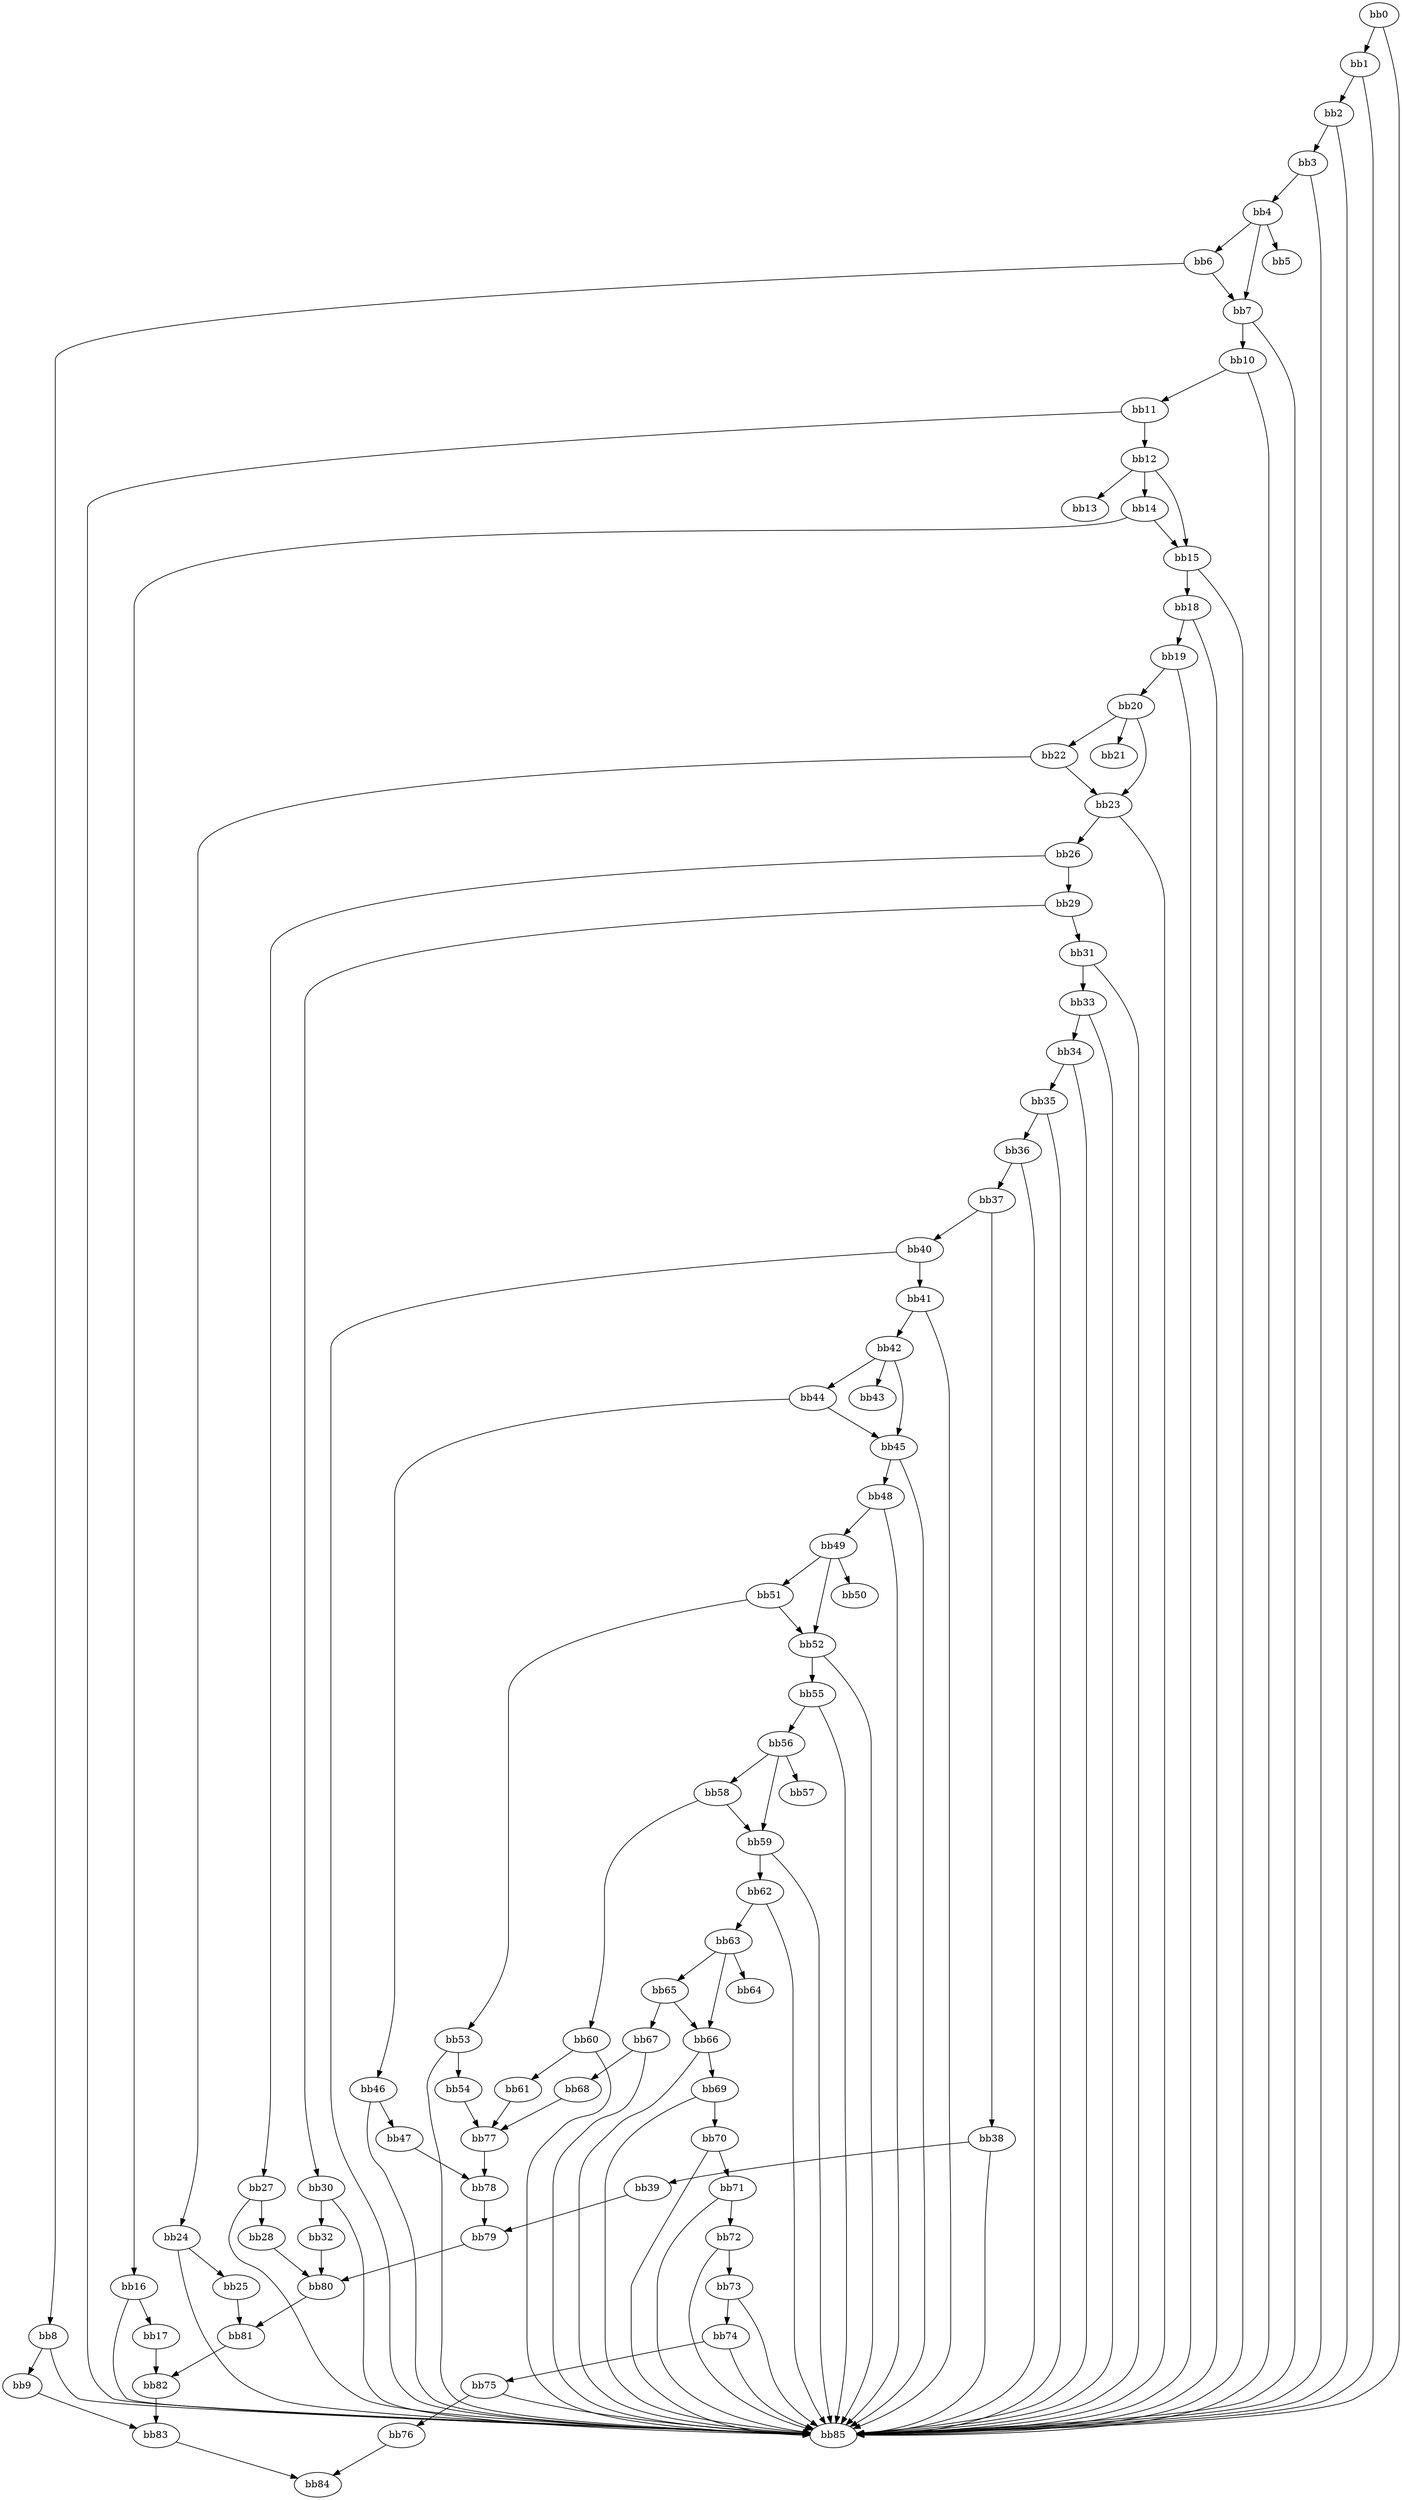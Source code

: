 digraph {
    0 [ label = "bb0\l" ]
    1 [ label = "bb1\l" ]
    2 [ label = "bb2\l" ]
    3 [ label = "bb3\l" ]
    4 [ label = "bb4\l" ]
    5 [ label = "bb5\l" ]
    6 [ label = "bb6\l" ]
    7 [ label = "bb7\l" ]
    8 [ label = "bb8\l" ]
    9 [ label = "bb9\l" ]
    10 [ label = "bb10\l" ]
    11 [ label = "bb11\l" ]
    12 [ label = "bb12\l" ]
    13 [ label = "bb13\l" ]
    14 [ label = "bb14\l" ]
    15 [ label = "bb15\l" ]
    16 [ label = "bb16\l" ]
    17 [ label = "bb17\l" ]
    18 [ label = "bb18\l" ]
    19 [ label = "bb19\l" ]
    20 [ label = "bb20\l" ]
    21 [ label = "bb21\l" ]
    22 [ label = "bb22\l" ]
    23 [ label = "bb23\l" ]
    24 [ label = "bb24\l" ]
    25 [ label = "bb25\l" ]
    26 [ label = "bb26\l" ]
    27 [ label = "bb27\l" ]
    28 [ label = "bb28\l" ]
    29 [ label = "bb29\l" ]
    30 [ label = "bb30\l" ]
    31 [ label = "bb31\l" ]
    32 [ label = "bb32\l" ]
    33 [ label = "bb33\l" ]
    34 [ label = "bb34\l" ]
    35 [ label = "bb35\l" ]
    36 [ label = "bb36\l" ]
    37 [ label = "bb37\l" ]
    38 [ label = "bb38\l" ]
    39 [ label = "bb39\l" ]
    40 [ label = "bb40\l" ]
    41 [ label = "bb41\l" ]
    42 [ label = "bb42\l" ]
    43 [ label = "bb43\l" ]
    44 [ label = "bb44\l" ]
    45 [ label = "bb45\l" ]
    46 [ label = "bb46\l" ]
    47 [ label = "bb47\l" ]
    48 [ label = "bb48\l" ]
    49 [ label = "bb49\l" ]
    50 [ label = "bb50\l" ]
    51 [ label = "bb51\l" ]
    52 [ label = "bb52\l" ]
    53 [ label = "bb53\l" ]
    54 [ label = "bb54\l" ]
    55 [ label = "bb55\l" ]
    56 [ label = "bb56\l" ]
    57 [ label = "bb57\l" ]
    58 [ label = "bb58\l" ]
    59 [ label = "bb59\l" ]
    60 [ label = "bb60\l" ]
    61 [ label = "bb61\l" ]
    62 [ label = "bb62\l" ]
    63 [ label = "bb63\l" ]
    64 [ label = "bb64\l" ]
    65 [ label = "bb65\l" ]
    66 [ label = "bb66\l" ]
    67 [ label = "bb67\l" ]
    68 [ label = "bb68\l" ]
    69 [ label = "bb69\l" ]
    70 [ label = "bb70\l" ]
    71 [ label = "bb71\l" ]
    72 [ label = "bb72\l" ]
    73 [ label = "bb73\l" ]
    74 [ label = "bb74\l" ]
    75 [ label = "bb75\l" ]
    76 [ label = "bb76\l" ]
    77 [ label = "bb77\l" ]
    78 [ label = "bb78\l" ]
    79 [ label = "bb79\l" ]
    80 [ label = "bb80\l" ]
    81 [ label = "bb81\l" ]
    82 [ label = "bb82\l" ]
    83 [ label = "bb83\l" ]
    84 [ label = "bb84\l" ]
    85 [ label = "bb85\l" ]
    0 -> 1 [ ]
    0 -> 85 [ ]
    1 -> 2 [ ]
    1 -> 85 [ ]
    2 -> 3 [ ]
    2 -> 85 [ ]
    3 -> 4 [ ]
    3 -> 85 [ ]
    4 -> 5 [ ]
    4 -> 6 [ ]
    4 -> 7 [ ]
    6 -> 7 [ ]
    6 -> 8 [ ]
    7 -> 10 [ ]
    7 -> 85 [ ]
    8 -> 9 [ ]
    8 -> 85 [ ]
    9 -> 83 [ ]
    10 -> 11 [ ]
    10 -> 85 [ ]
    11 -> 12 [ ]
    11 -> 85 [ ]
    12 -> 13 [ ]
    12 -> 14 [ ]
    12 -> 15 [ ]
    14 -> 15 [ ]
    14 -> 16 [ ]
    15 -> 18 [ ]
    15 -> 85 [ ]
    16 -> 17 [ ]
    16 -> 85 [ ]
    17 -> 82 [ ]
    18 -> 19 [ ]
    18 -> 85 [ ]
    19 -> 20 [ ]
    19 -> 85 [ ]
    20 -> 21 [ ]
    20 -> 22 [ ]
    20 -> 23 [ ]
    22 -> 23 [ ]
    22 -> 24 [ ]
    23 -> 26 [ ]
    23 -> 85 [ ]
    24 -> 25 [ ]
    24 -> 85 [ ]
    25 -> 81 [ ]
    26 -> 27 [ ]
    26 -> 29 [ ]
    27 -> 28 [ ]
    27 -> 85 [ ]
    28 -> 80 [ ]
    29 -> 30 [ ]
    29 -> 31 [ ]
    30 -> 32 [ ]
    30 -> 85 [ ]
    31 -> 33 [ ]
    31 -> 85 [ ]
    32 -> 80 [ ]
    33 -> 34 [ ]
    33 -> 85 [ ]
    34 -> 35 [ ]
    34 -> 85 [ ]
    35 -> 36 [ ]
    35 -> 85 [ ]
    36 -> 37 [ ]
    36 -> 85 [ ]
    37 -> 38 [ ]
    37 -> 40 [ ]
    38 -> 39 [ ]
    38 -> 85 [ ]
    39 -> 79 [ ]
    40 -> 41 [ ]
    40 -> 85 [ ]
    41 -> 42 [ ]
    41 -> 85 [ ]
    42 -> 43 [ ]
    42 -> 44 [ ]
    42 -> 45 [ ]
    44 -> 45 [ ]
    44 -> 46 [ ]
    45 -> 48 [ ]
    45 -> 85 [ ]
    46 -> 47 [ ]
    46 -> 85 [ ]
    47 -> 78 [ ]
    48 -> 49 [ ]
    48 -> 85 [ ]
    49 -> 50 [ ]
    49 -> 51 [ ]
    49 -> 52 [ ]
    51 -> 52 [ ]
    51 -> 53 [ ]
    52 -> 55 [ ]
    52 -> 85 [ ]
    53 -> 54 [ ]
    53 -> 85 [ ]
    54 -> 77 [ ]
    55 -> 56 [ ]
    55 -> 85 [ ]
    56 -> 57 [ ]
    56 -> 58 [ ]
    56 -> 59 [ ]
    58 -> 59 [ ]
    58 -> 60 [ ]
    59 -> 62 [ ]
    59 -> 85 [ ]
    60 -> 61 [ ]
    60 -> 85 [ ]
    61 -> 77 [ ]
    62 -> 63 [ ]
    62 -> 85 [ ]
    63 -> 64 [ ]
    63 -> 65 [ ]
    63 -> 66 [ ]
    65 -> 66 [ ]
    65 -> 67 [ ]
    66 -> 69 [ ]
    66 -> 85 [ ]
    67 -> 68 [ ]
    67 -> 85 [ ]
    68 -> 77 [ ]
    69 -> 70 [ ]
    69 -> 85 [ ]
    70 -> 71 [ ]
    70 -> 85 [ ]
    71 -> 72 [ ]
    71 -> 85 [ ]
    72 -> 73 [ ]
    72 -> 85 [ ]
    73 -> 74 [ ]
    73 -> 85 [ ]
    74 -> 75 [ ]
    74 -> 85 [ ]
    75 -> 76 [ ]
    75 -> 85 [ ]
    76 -> 84 [ ]
    77 -> 78 [ ]
    78 -> 79 [ ]
    79 -> 80 [ ]
    80 -> 81 [ ]
    81 -> 82 [ ]
    82 -> 83 [ ]
    83 -> 84 [ ]
}

